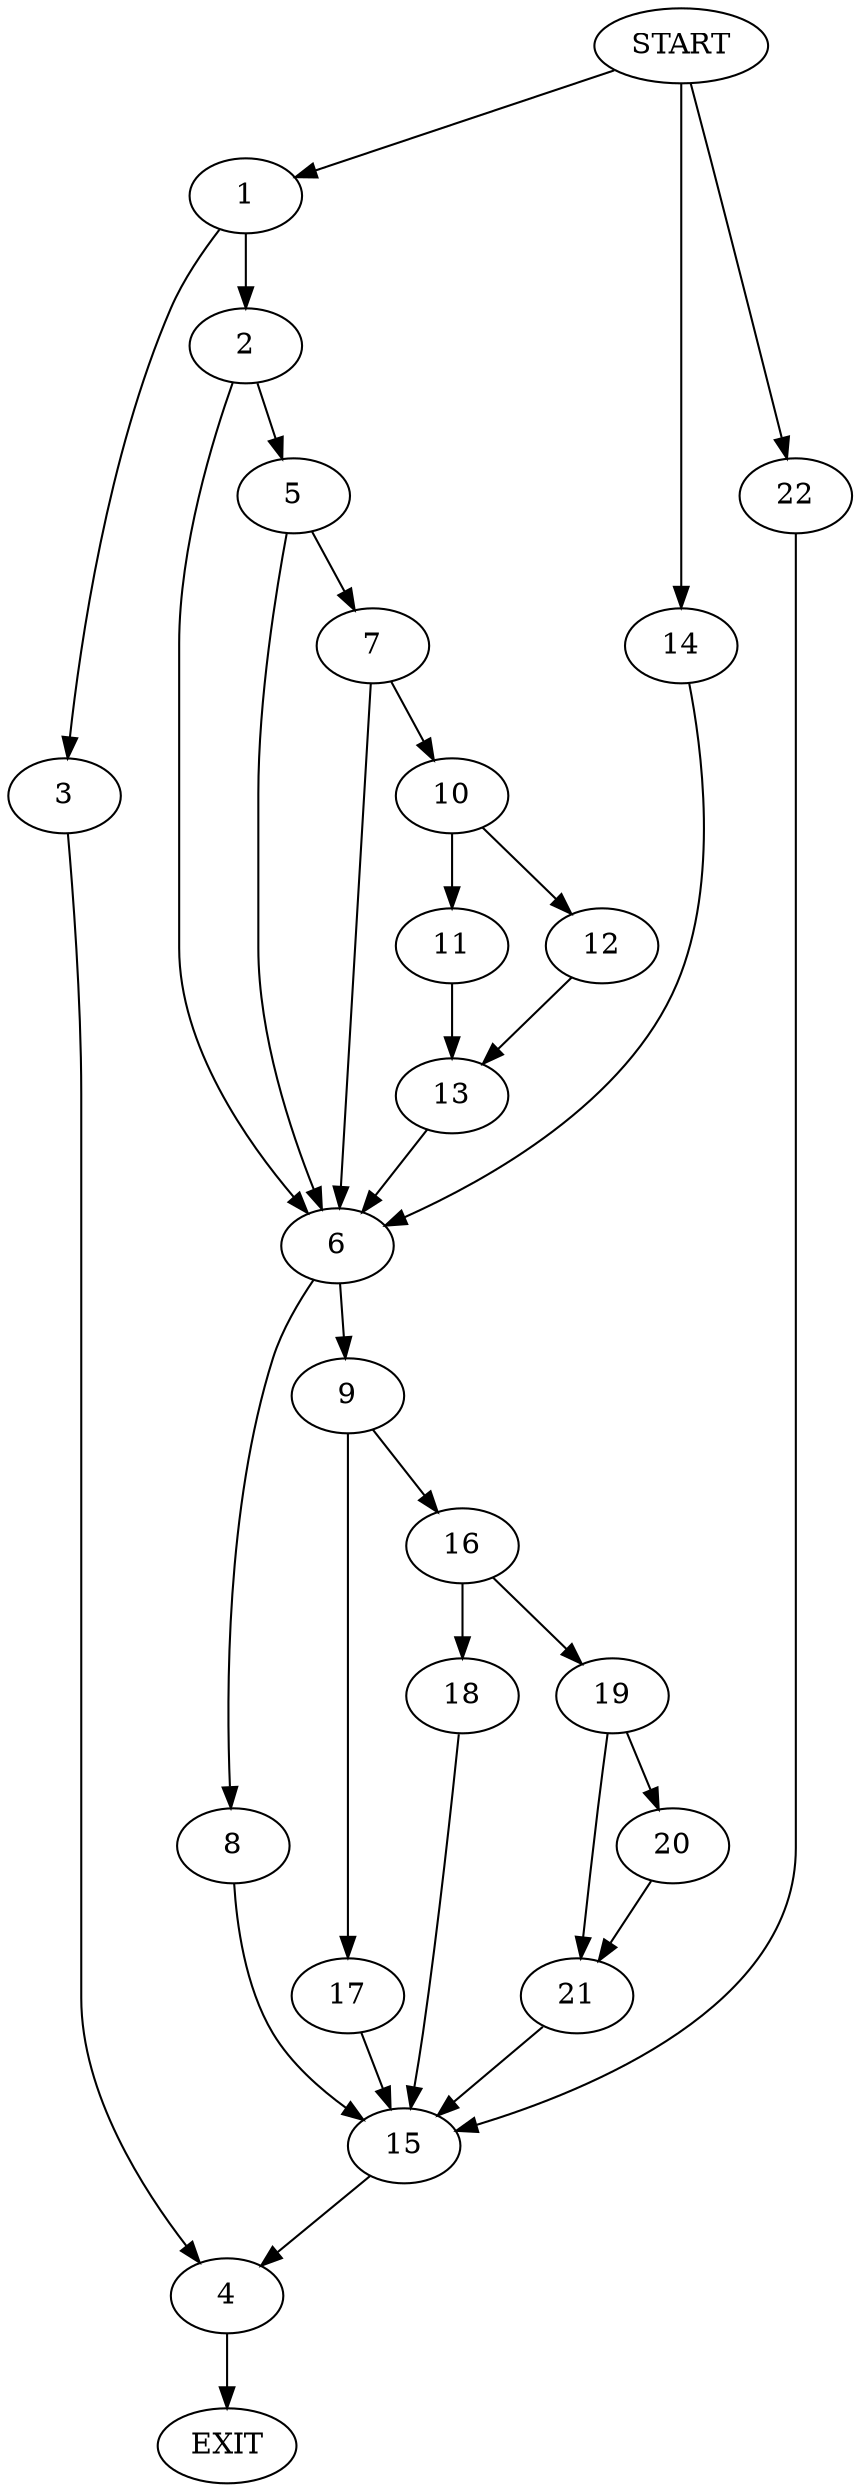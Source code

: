 digraph {
0 [label="START"]
23 [label="EXIT"]
0 -> 1
1 -> 2
1 -> 3
3 -> 4
2 -> 5
2 -> 6
5 -> 7
5 -> 6
6 -> 8
6 -> 9
7 -> 10
7 -> 6
10 -> 11
10 -> 12
12 -> 13
11 -> 13
13 -> 6
0 -> 14
14 -> 6
8 -> 15
9 -> 16
9 -> 17
16 -> 18
16 -> 19
17 -> 15
18 -> 15
19 -> 20
19 -> 21
21 -> 15
20 -> 21
15 -> 4
0 -> 22
22 -> 15
4 -> 23
}
